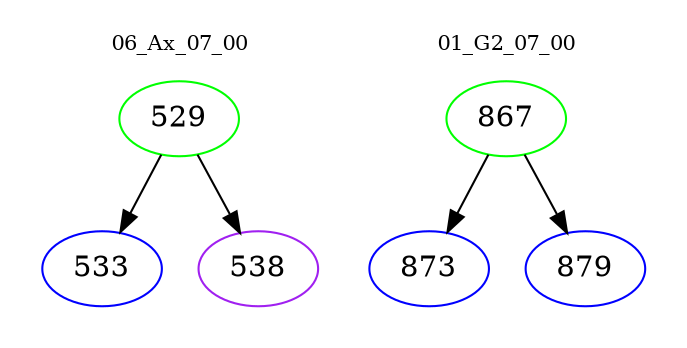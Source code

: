 digraph{
subgraph cluster_0 {
color = white
label = "06_Ax_07_00";
fontsize=10;
T0_529 [label="529", color="green"]
T0_529 -> T0_533 [color="black"]
T0_533 [label="533", color="blue"]
T0_529 -> T0_538 [color="black"]
T0_538 [label="538", color="purple"]
}
subgraph cluster_1 {
color = white
label = "01_G2_07_00";
fontsize=10;
T1_867 [label="867", color="green"]
T1_867 -> T1_873 [color="black"]
T1_873 [label="873", color="blue"]
T1_867 -> T1_879 [color="black"]
T1_879 [label="879", color="blue"]
}
}

